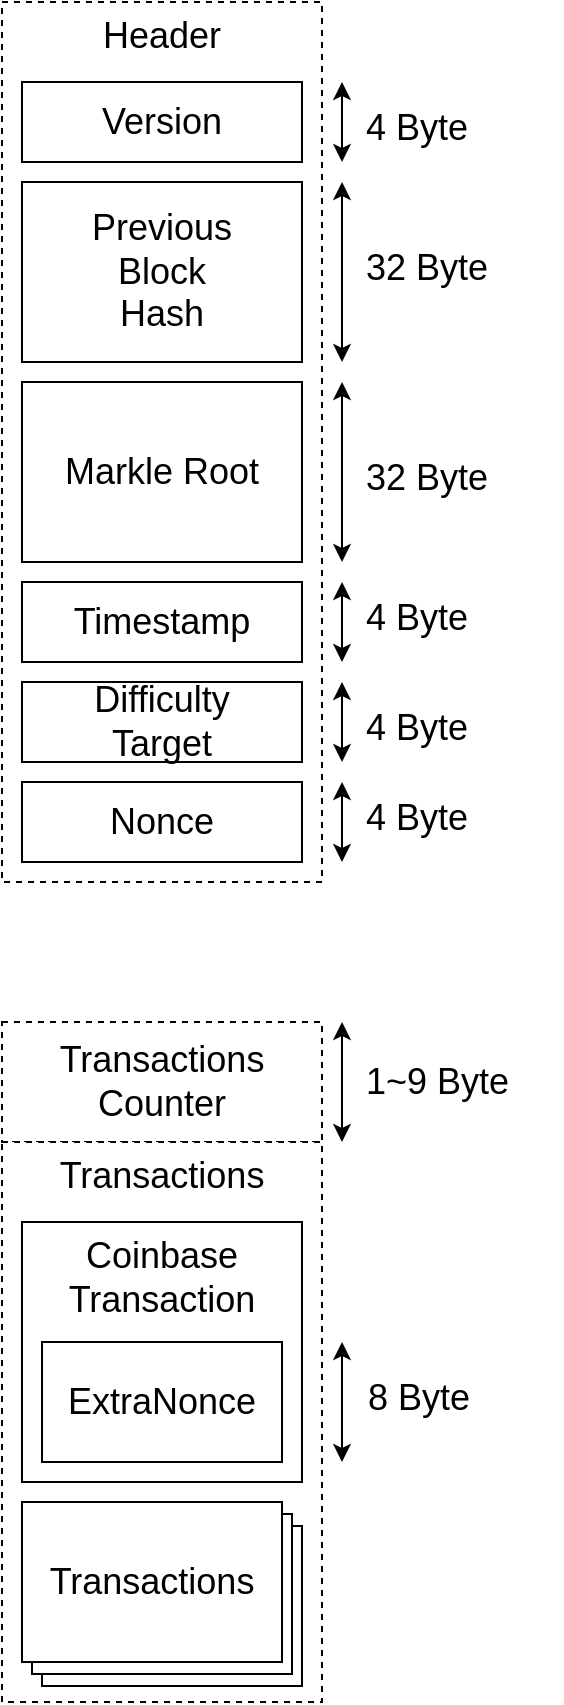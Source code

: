 <mxfile version="20.1.1" type="device"><diagram id="mI9YslJQ3r-7PDyqfx3L" name="Page-1"><mxGraphModel dx="1483" dy="849" grid="1" gridSize="10" guides="1" tooltips="1" connect="1" arrows="1" fold="1" page="1" pageScale="1" pageWidth="827" pageHeight="1169" math="0" shadow="0"><root><mxCell id="0"/><mxCell id="1" parent="0"/><mxCell id="fAbMuMcCT_yGk1BdA0dv-41" value="Header" style="rounded=0;whiteSpace=wrap;html=1;fontSize=18;verticalAlign=top;dashed=1;" vertex="1" parent="1"><mxGeometry x="320" y="310" width="160" height="440" as="geometry"/></mxCell><mxCell id="fAbMuMcCT_yGk1BdA0dv-2" value="Version" style="rounded=0;whiteSpace=wrap;html=1;fontSize=18;" vertex="1" parent="1"><mxGeometry x="330" y="350" width="140" height="40" as="geometry"/></mxCell><mxCell id="fAbMuMcCT_yGk1BdA0dv-3" value="Previous&lt;br&gt;Block&lt;br&gt;Hash" style="rounded=0;whiteSpace=wrap;html=1;fontSize=18;" vertex="1" parent="1"><mxGeometry x="330" y="400" width="140" height="90" as="geometry"/></mxCell><mxCell id="fAbMuMcCT_yGk1BdA0dv-4" value="Markle Root" style="rounded=0;whiteSpace=wrap;html=1;fontSize=18;" vertex="1" parent="1"><mxGeometry x="330" y="500" width="140" height="90" as="geometry"/></mxCell><mxCell id="fAbMuMcCT_yGk1BdA0dv-5" value="Timestamp" style="rounded=0;whiteSpace=wrap;html=1;fontSize=18;" vertex="1" parent="1"><mxGeometry x="330" y="600" width="140" height="40" as="geometry"/></mxCell><mxCell id="fAbMuMcCT_yGk1BdA0dv-6" value="Difficulty&lt;br&gt;Target" style="rounded=0;whiteSpace=wrap;html=1;fontSize=18;" vertex="1" parent="1"><mxGeometry x="330" y="650" width="140" height="40" as="geometry"/></mxCell><mxCell id="fAbMuMcCT_yGk1BdA0dv-7" value="Nonce" style="rounded=0;whiteSpace=wrap;html=1;fontSize=18;" vertex="1" parent="1"><mxGeometry x="330" y="700" width="140" height="40" as="geometry"/></mxCell><mxCell id="fAbMuMcCT_yGk1BdA0dv-8" value="" style="endArrow=classic;startArrow=classic;html=1;rounded=0;fontSize=18;" edge="1" parent="1"><mxGeometry width="50" height="50" relative="1" as="geometry"><mxPoint x="490" y="390" as="sourcePoint"/><mxPoint x="490" y="350" as="targetPoint"/></mxGeometry></mxCell><mxCell id="fAbMuMcCT_yGk1BdA0dv-9" value="4 Byte" style="text;html=1;strokeColor=none;fillColor=none;align=left;verticalAlign=middle;whiteSpace=wrap;rounded=0;fontSize=18;" vertex="1" parent="1"><mxGeometry x="500" y="357.5" width="60" height="30" as="geometry"/></mxCell><mxCell id="fAbMuMcCT_yGk1BdA0dv-10" value="" style="endArrow=classic;startArrow=classic;html=1;rounded=0;fontSize=18;" edge="1" parent="1"><mxGeometry width="50" height="50" relative="1" as="geometry"><mxPoint x="490" y="490" as="sourcePoint"/><mxPoint x="490" y="400" as="targetPoint"/></mxGeometry></mxCell><mxCell id="fAbMuMcCT_yGk1BdA0dv-11" value="32 Byte" style="text;html=1;strokeColor=none;fillColor=none;align=left;verticalAlign=middle;whiteSpace=wrap;rounded=0;fontSize=18;" vertex="1" parent="1"><mxGeometry x="500" y="427.5" width="80" height="30" as="geometry"/></mxCell><mxCell id="fAbMuMcCT_yGk1BdA0dv-13" value="32 Byte" style="text;html=1;strokeColor=none;fillColor=none;align=left;verticalAlign=middle;whiteSpace=wrap;rounded=0;fontSize=18;" vertex="1" parent="1"><mxGeometry x="500" y="532.5" width="80" height="30" as="geometry"/></mxCell><mxCell id="fAbMuMcCT_yGk1BdA0dv-14" value="" style="endArrow=classic;startArrow=classic;html=1;rounded=0;fontSize=18;" edge="1" parent="1"><mxGeometry width="50" height="50" relative="1" as="geometry"><mxPoint x="490" y="590" as="sourcePoint"/><mxPoint x="490" y="500" as="targetPoint"/></mxGeometry></mxCell><mxCell id="fAbMuMcCT_yGk1BdA0dv-16" value="" style="endArrow=classic;startArrow=classic;html=1;rounded=0;fontSize=18;" edge="1" parent="1"><mxGeometry width="50" height="50" relative="1" as="geometry"><mxPoint x="490" y="640" as="sourcePoint"/><mxPoint x="490" y="600" as="targetPoint"/></mxGeometry></mxCell><mxCell id="fAbMuMcCT_yGk1BdA0dv-17" value="" style="endArrow=classic;startArrow=classic;html=1;rounded=0;fontSize=18;" edge="1" parent="1"><mxGeometry width="50" height="50" relative="1" as="geometry"><mxPoint x="490" y="690" as="sourcePoint"/><mxPoint x="490" y="650" as="targetPoint"/></mxGeometry></mxCell><mxCell id="fAbMuMcCT_yGk1BdA0dv-18" value="" style="endArrow=classic;startArrow=classic;html=1;rounded=0;fontSize=18;" edge="1" parent="1"><mxGeometry width="50" height="50" relative="1" as="geometry"><mxPoint x="490" y="740" as="sourcePoint"/><mxPoint x="490" y="700" as="targetPoint"/></mxGeometry></mxCell><mxCell id="fAbMuMcCT_yGk1BdA0dv-19" value="4 Byte" style="text;html=1;strokeColor=none;fillColor=none;align=left;verticalAlign=middle;whiteSpace=wrap;rounded=0;fontSize=18;" vertex="1" parent="1"><mxGeometry x="500" y="602.5" width="60" height="30" as="geometry"/></mxCell><mxCell id="fAbMuMcCT_yGk1BdA0dv-20" value="4 Byte" style="text;html=1;strokeColor=none;fillColor=none;align=left;verticalAlign=middle;whiteSpace=wrap;rounded=0;fontSize=18;" vertex="1" parent="1"><mxGeometry x="500" y="657.5" width="60" height="30" as="geometry"/></mxCell><mxCell id="fAbMuMcCT_yGk1BdA0dv-21" value="4 Byte" style="text;html=1;strokeColor=none;fillColor=none;align=left;verticalAlign=middle;whiteSpace=wrap;rounded=0;fontSize=18;" vertex="1" parent="1"><mxGeometry x="500" y="702.5" width="60" height="30" as="geometry"/></mxCell><mxCell id="fAbMuMcCT_yGk1BdA0dv-23" value="Transactions&lt;br&gt;Counter" style="rounded=0;whiteSpace=wrap;html=1;fontSize=18;dashed=1;" vertex="1" parent="1"><mxGeometry x="320" y="820" width="160" height="60" as="geometry"/></mxCell><mxCell id="fAbMuMcCT_yGk1BdA0dv-26" value="" style="endArrow=classic;startArrow=classic;html=1;rounded=0;fontSize=18;" edge="1" parent="1"><mxGeometry width="50" height="50" relative="1" as="geometry"><mxPoint x="490" y="880" as="sourcePoint"/><mxPoint x="490" y="820" as="targetPoint"/></mxGeometry></mxCell><mxCell id="fAbMuMcCT_yGk1BdA0dv-27" value="1~9 Byte" style="text;html=1;strokeColor=none;fillColor=none;align=left;verticalAlign=middle;whiteSpace=wrap;rounded=0;fontSize=18;" vertex="1" parent="1"><mxGeometry x="500" y="835" width="80" height="30" as="geometry"/></mxCell><mxCell id="fAbMuMcCT_yGk1BdA0dv-37" value="" style="group" vertex="1" connectable="0" parent="1"><mxGeometry x="320" y="880" width="280" height="280" as="geometry"/></mxCell><mxCell id="fAbMuMcCT_yGk1BdA0dv-29" value="Transactions" style="rounded=0;whiteSpace=wrap;html=1;fontSize=18;verticalAlign=top;dashed=1;" vertex="1" parent="fAbMuMcCT_yGk1BdA0dv-37"><mxGeometry width="160" height="280" as="geometry"/></mxCell><mxCell id="fAbMuMcCT_yGk1BdA0dv-30" value="Coinbase Transaction" style="rounded=0;whiteSpace=wrap;html=1;fontSize=18;labelPosition=center;verticalLabelPosition=middle;align=center;verticalAlign=top;" vertex="1" parent="fAbMuMcCT_yGk1BdA0dv-37"><mxGeometry x="10" y="40" width="140" height="130" as="geometry"/></mxCell><mxCell id="fAbMuMcCT_yGk1BdA0dv-31" value="" style="endArrow=classic;startArrow=classic;html=1;rounded=0;fontSize=18;" edge="1" parent="fAbMuMcCT_yGk1BdA0dv-37"><mxGeometry width="50" height="50" relative="1" as="geometry"><mxPoint x="170" y="160" as="sourcePoint"/><mxPoint x="170" y="100" as="targetPoint"/></mxGeometry></mxCell><mxCell id="fAbMuMcCT_yGk1BdA0dv-32" value="ExtraNonce" style="rounded=0;whiteSpace=wrap;html=1;fontSize=18;" vertex="1" parent="fAbMuMcCT_yGk1BdA0dv-37"><mxGeometry x="20" y="100" width="120" height="60" as="geometry"/></mxCell><mxCell id="fAbMuMcCT_yGk1BdA0dv-33" value="8 Byte" style="text;html=1;strokeColor=none;fillColor=none;align=left;verticalAlign=middle;whiteSpace=wrap;rounded=0;fontSize=18;" vertex="1" parent="fAbMuMcCT_yGk1BdA0dv-37"><mxGeometry x="181" y="113" width="80" height="30" as="geometry"/></mxCell><mxCell id="fAbMuMcCT_yGk1BdA0dv-36" value="Transactions" style="rounded=0;whiteSpace=wrap;html=1;fontSize=18;labelPosition=center;verticalLabelPosition=middle;align=center;verticalAlign=middle;" vertex="1" parent="fAbMuMcCT_yGk1BdA0dv-37"><mxGeometry x="20" y="192" width="130" height="80" as="geometry"/></mxCell><mxCell id="fAbMuMcCT_yGk1BdA0dv-35" value="Transactions" style="rounded=0;whiteSpace=wrap;html=1;fontSize=18;labelPosition=center;verticalLabelPosition=middle;align=center;verticalAlign=middle;" vertex="1" parent="fAbMuMcCT_yGk1BdA0dv-37"><mxGeometry x="15" y="186" width="130" height="80" as="geometry"/></mxCell><mxCell id="fAbMuMcCT_yGk1BdA0dv-34" value="Transactions" style="rounded=0;whiteSpace=wrap;html=1;fontSize=18;labelPosition=center;verticalLabelPosition=middle;align=center;verticalAlign=middle;" vertex="1" parent="fAbMuMcCT_yGk1BdA0dv-37"><mxGeometry x="10" y="180" width="130" height="80" as="geometry"/></mxCell></root></mxGraphModel></diagram></mxfile>